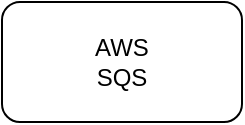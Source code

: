 <mxfile version="21.2.9" type="github">
  <diagram name="第 1 页" id="SKnBZi_jrrAPUqIRD1-J">
    <mxGraphModel dx="954" dy="540" grid="1" gridSize="10" guides="1" tooltips="1" connect="1" arrows="1" fold="1" page="1" pageScale="1" pageWidth="827" pageHeight="1169" math="0" shadow="0">
      <root>
        <mxCell id="0" />
        <mxCell id="1" parent="0" />
        <mxCell id="vD3izKEl1xqs12L703vq-1" value="AWS&lt;br&gt;SQS" style="rounded=1;whiteSpace=wrap;html=1;" vertex="1" parent="1">
          <mxGeometry x="340" y="170" width="120" height="60" as="geometry" />
        </mxCell>
      </root>
    </mxGraphModel>
  </diagram>
</mxfile>
